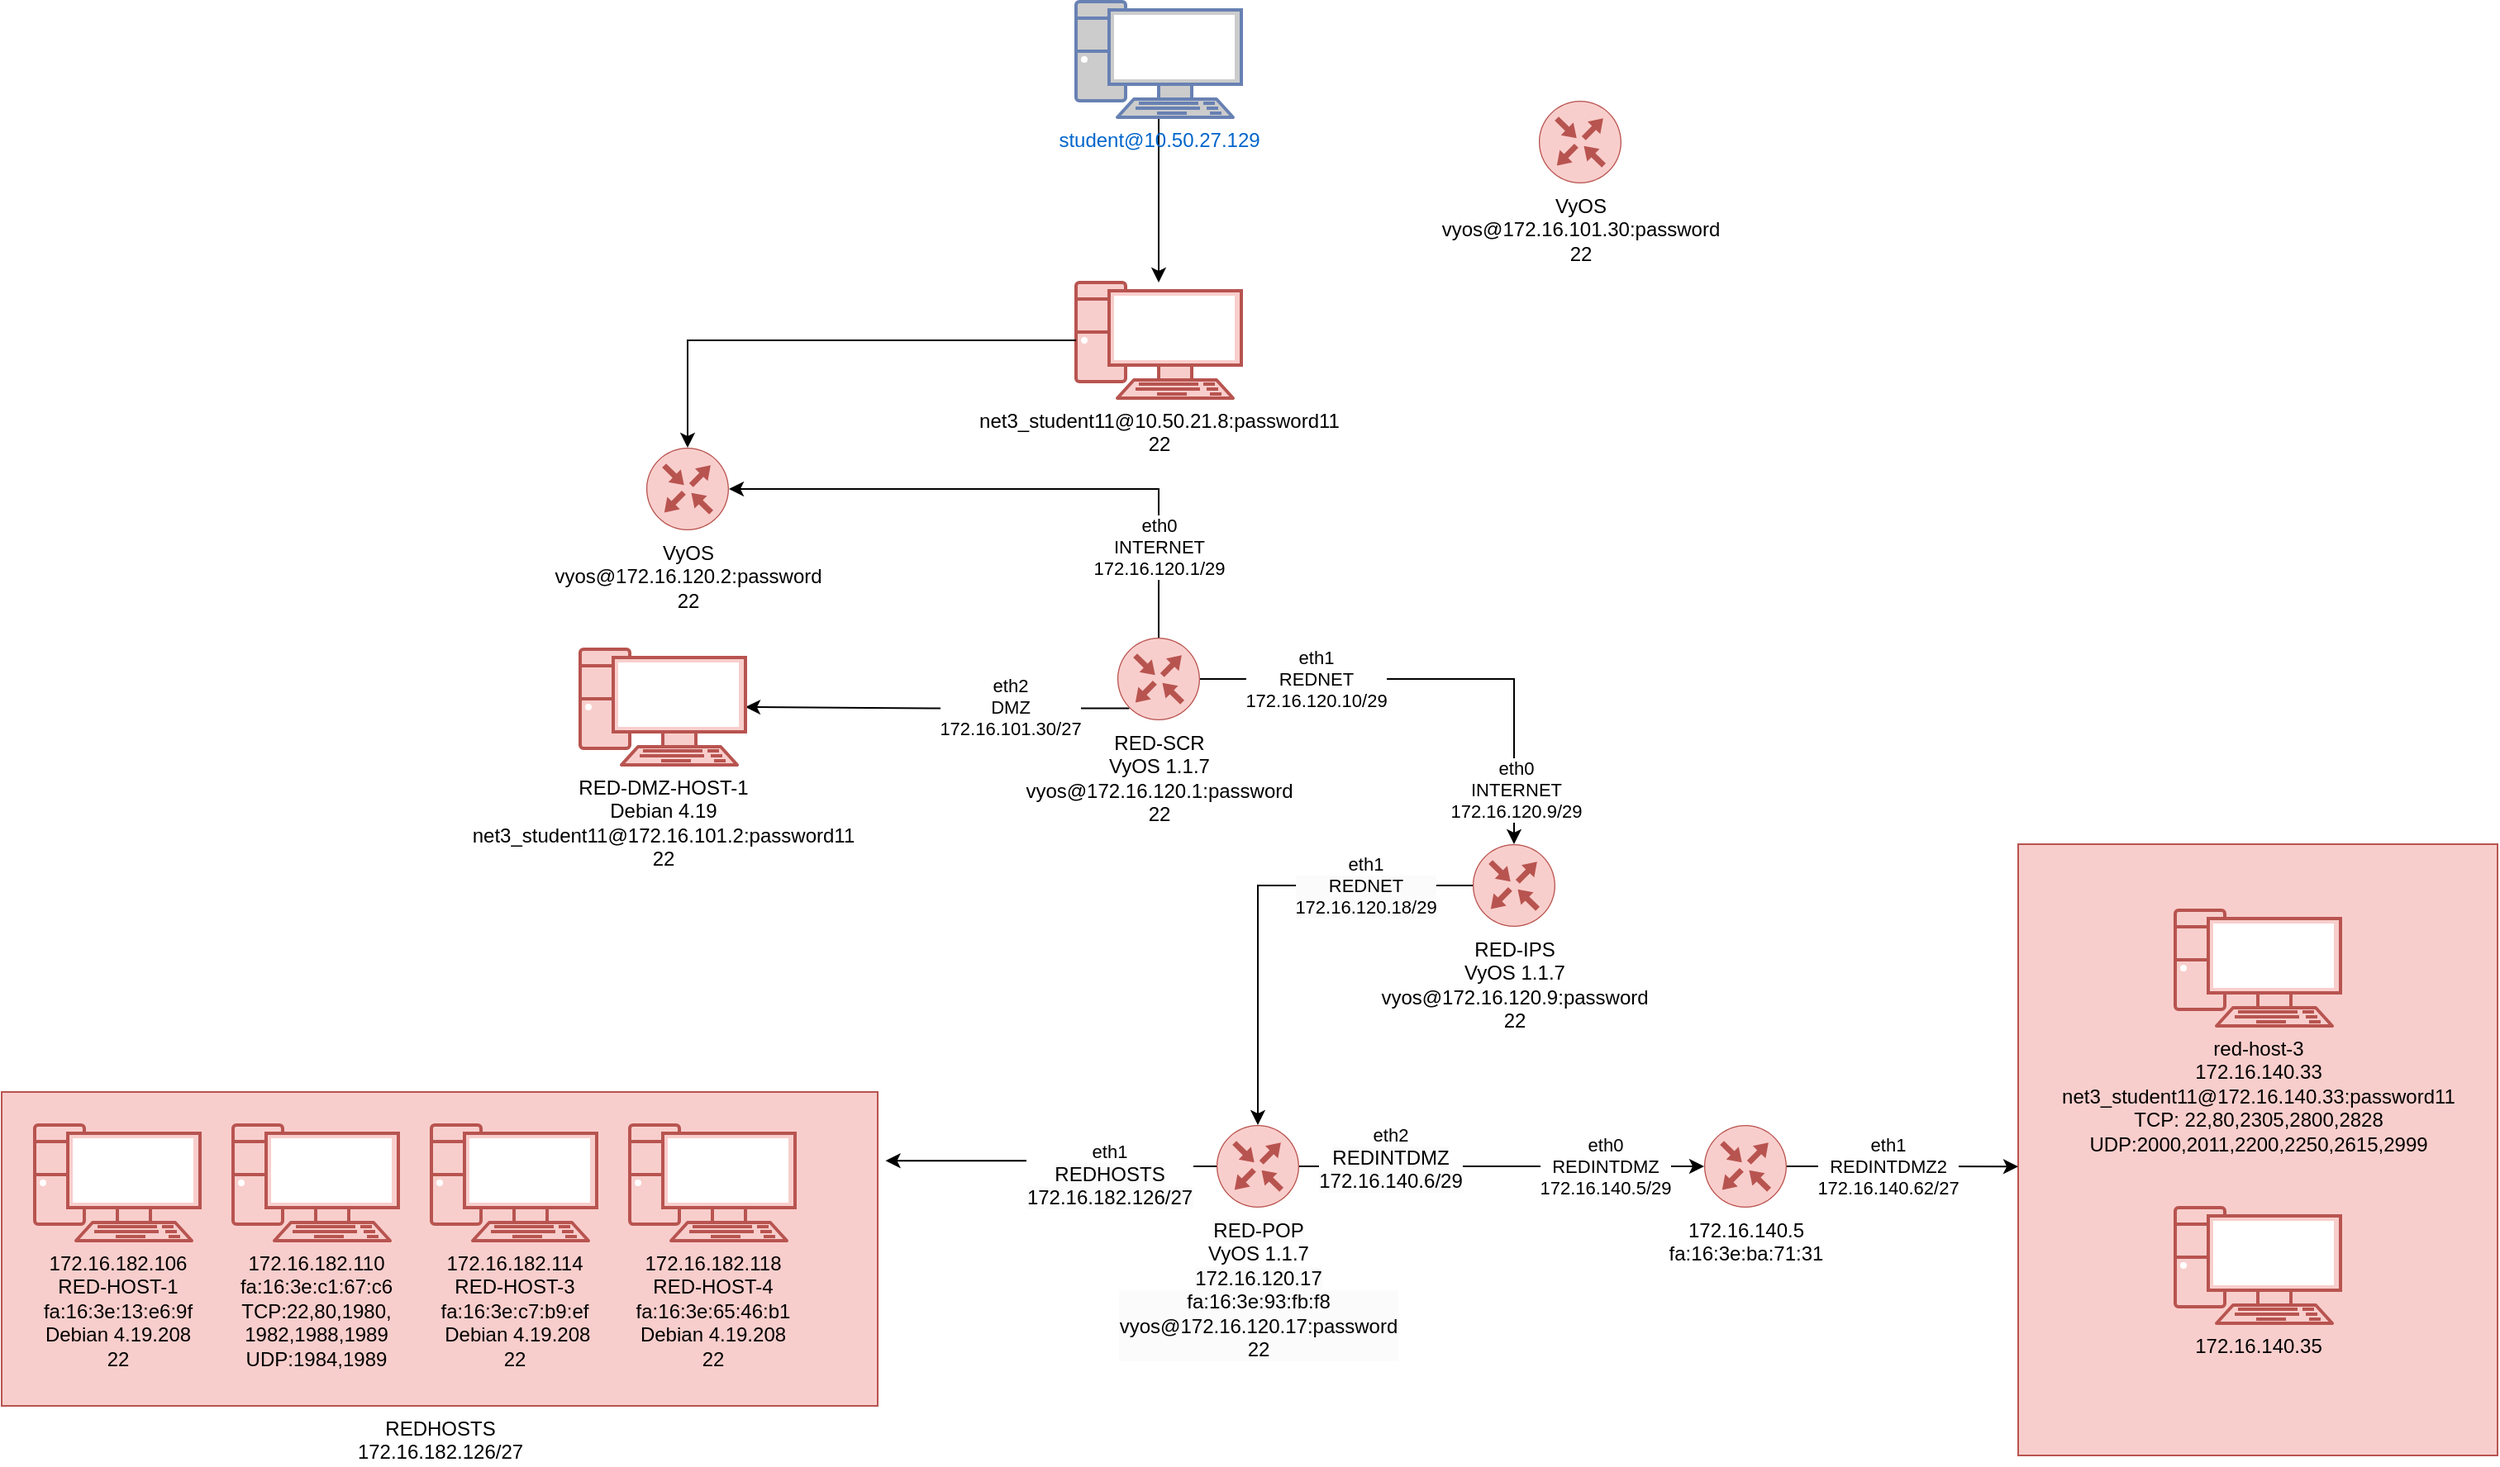 <mxfile version="24.5.3" type="github">
  <diagram name="Page-1" id="rOL_ahlCedQPu7vsrUh-">
    <mxGraphModel dx="1396" dy="784" grid="1" gridSize="10" guides="1" tooltips="1" connect="1" arrows="1" fold="1" page="1" pageScale="1" pageWidth="850" pageHeight="1100" math="0" shadow="0">
      <root>
        <mxCell id="0" />
        <mxCell id="1" parent="0" />
        <mxCell id="YH1SZzw2EUowzHljaErp-50" value="" style="verticalLabelPosition=bottom;verticalAlign=top;html=1;shape=mxgraph.basic.rect;fillColor2=none;strokeWidth=1;size=20;indent=5;fillColor=#f8cecc;strokeColor=#b85450;" vertex="1" parent="1">
          <mxGeometry x="910" y="650" width="290" height="370" as="geometry" />
        </mxCell>
        <mxCell id="YH1SZzw2EUowzHljaErp-6" style="edgeStyle=orthogonalEdgeStyle;rounded=0;orthogonalLoop=1;jettySize=auto;html=1;" edge="1" parent="1" source="YH1SZzw2EUowzHljaErp-1" target="YH1SZzw2EUowzHljaErp-2">
          <mxGeometry relative="1" as="geometry" />
        </mxCell>
        <mxCell id="YH1SZzw2EUowzHljaErp-1" value="student@10.50.27.129" style="fontColor=#0066CC;verticalAlign=top;verticalLabelPosition=bottom;labelPosition=center;align=center;html=1;outlineConnect=0;fillColor=#CCCCCC;strokeColor=#6881B3;gradientColor=none;gradientDirection=north;strokeWidth=2;shape=mxgraph.networks.pc;" vertex="1" parent="1">
          <mxGeometry x="340" y="140" width="100" height="70" as="geometry" />
        </mxCell>
        <mxCell id="YH1SZzw2EUowzHljaErp-2" value="net3_student11@10.50.21.8:password11&lt;div&gt;22&lt;/div&gt;" style="verticalAlign=top;verticalLabelPosition=bottom;labelPosition=center;align=center;html=1;outlineConnect=0;fillColor=#f8cecc;strokeColor=#b85450;gradientDirection=north;strokeWidth=2;shape=mxgraph.networks.pc;" vertex="1" parent="1">
          <mxGeometry x="340" y="310" width="100" height="70" as="geometry" />
        </mxCell>
        <mxCell id="YH1SZzw2EUowzHljaErp-9" value="eth2&lt;div&gt;DMZ&lt;/div&gt;&lt;div&gt;172.16.101.30/27&lt;br&gt;&lt;/div&gt;" style="edgeStyle=orthogonalEdgeStyle;rounded=0;orthogonalLoop=1;jettySize=auto;html=1;entryX=1;entryY=0.5;entryDx=0;entryDy=0;entryPerimeter=0;exitX=0.145;exitY=0.855;exitDx=0;exitDy=0;exitPerimeter=0;" edge="1" parent="1" source="YH1SZzw2EUowzHljaErp-3" target="YH1SZzw2EUowzHljaErp-8">
          <mxGeometry x="-0.38" y="-1" relative="1" as="geometry">
            <mxPoint x="240" y="545" as="targetPoint" />
            <mxPoint as="offset" />
          </mxGeometry>
        </mxCell>
        <mxCell id="YH1SZzw2EUowzHljaErp-3" value="RED-SCR&lt;div&gt;VyOS 1.1.7&lt;br&gt;&lt;div&gt;vyos@172.16.120.1:password&lt;div&gt;22&lt;/div&gt;&lt;/div&gt;&lt;/div&gt;" style="sketch=0;points=[[0.5,0,0],[1,0.5,0],[0.5,1,0],[0,0.5,0],[0.145,0.145,0],[0.856,0.145,0],[0.855,0.856,0],[0.145,0.855,0]];verticalLabelPosition=bottom;html=1;verticalAlign=top;aspect=fixed;align=center;pointerEvents=1;shape=mxgraph.cisco19.rect;prIcon=router;fillColor=#f8cecc;strokeColor=#b85450;" vertex="1" parent="1">
          <mxGeometry x="365" y="525" width="50" height="50" as="geometry" />
        </mxCell>
        <mxCell id="YH1SZzw2EUowzHljaErp-7" style="edgeStyle=orthogonalEdgeStyle;rounded=0;orthogonalLoop=1;jettySize=auto;html=1;entryX=0.5;entryY=0;entryDx=0;entryDy=0;entryPerimeter=0;" edge="1" parent="1" source="YH1SZzw2EUowzHljaErp-2" target="YH1SZzw2EUowzHljaErp-27">
          <mxGeometry relative="1" as="geometry" />
        </mxCell>
        <mxCell id="YH1SZzw2EUowzHljaErp-8" value="RED-DMZ-HOST-1&lt;div&gt;Debian 4.19&lt;br&gt;&lt;div&gt;net3_student11@172.16.101.2:password11&lt;div&gt;22&lt;/div&gt;&lt;/div&gt;&lt;/div&gt;" style="verticalAlign=top;verticalLabelPosition=bottom;labelPosition=center;align=center;html=1;outlineConnect=0;fillColor=#f8cecc;strokeColor=#b85450;gradientDirection=north;strokeWidth=2;shape=mxgraph.networks.pc;" vertex="1" parent="1">
          <mxGeometry x="40" y="532" width="100" height="70" as="geometry" />
        </mxCell>
        <mxCell id="YH1SZzw2EUowzHljaErp-20" value="&lt;div&gt;eth1&lt;div style=&quot;background-color: rgb(251, 251, 251);&quot;&gt;REDNET&lt;/div&gt;&lt;div style=&quot;background-color: rgb(251, 251, 251);&quot;&gt;172.16.120.18/29&lt;/div&gt;&lt;/div&gt;" style="edgeStyle=orthogonalEdgeStyle;rounded=0;orthogonalLoop=1;jettySize=auto;html=1;exitX=0;exitY=0.5;exitDx=0;exitDy=0;exitPerimeter=0;entryX=0.5;entryY=0;entryDx=0;entryDy=0;entryPerimeter=0;" edge="1" parent="1" source="YH1SZzw2EUowzHljaErp-10" target="YH1SZzw2EUowzHljaErp-33">
          <mxGeometry x="-0.525" relative="1" as="geometry">
            <mxPoint x="800" y="655" as="sourcePoint" />
            <mxPoint x="740" y="780" as="targetPoint" />
            <mxPoint as="offset" />
          </mxGeometry>
        </mxCell>
        <mxCell id="YH1SZzw2EUowzHljaErp-10" value="RED-IPS&lt;div&gt;VyOS 1.1.7&lt;br&gt;&lt;div&gt;vyos@172.16.120.9:password&lt;div&gt;22&lt;/div&gt;&lt;/div&gt;&lt;/div&gt;" style="sketch=0;points=[[0.5,0,0],[1,0.5,0],[0.5,1,0],[0,0.5,0],[0.145,0.145,0],[0.856,0.145,0],[0.855,0.856,0],[0.145,0.855,0]];verticalLabelPosition=bottom;html=1;verticalAlign=top;aspect=fixed;align=center;pointerEvents=1;shape=mxgraph.cisco19.rect;prIcon=router;fillColor=#f8cecc;strokeColor=#b85450;" vertex="1" parent="1">
          <mxGeometry x="580" y="650" width="50" height="50" as="geometry" />
        </mxCell>
        <mxCell id="YH1SZzw2EUowzHljaErp-12" value="eth1&lt;div&gt;REDNET&lt;/div&gt;&lt;div&gt;172.16.120.10/29&lt;br&gt;&lt;/div&gt;" style="edgeStyle=orthogonalEdgeStyle;rounded=0;orthogonalLoop=1;jettySize=auto;html=1;entryX=0.5;entryY=0;entryDx=0;entryDy=0;entryPerimeter=0;exitX=1;exitY=0.5;exitDx=0;exitDy=0;exitPerimeter=0;" edge="1" parent="1" source="YH1SZzw2EUowzHljaErp-3" target="YH1SZzw2EUowzHljaErp-10">
          <mxGeometry x="-0.518" relative="1" as="geometry">
            <mxPoint x="450" y="630" as="sourcePoint" />
            <mxPoint as="offset" />
          </mxGeometry>
        </mxCell>
        <mxCell id="YH1SZzw2EUowzHljaErp-29" value="eth0&lt;div&gt;INTERNET&lt;/div&gt;&lt;div&gt;172.16.120.9/29&lt;/div&gt;" style="edgeLabel;html=1;align=center;verticalAlign=middle;resizable=0;points=[];" vertex="1" connectable="0" parent="YH1SZzw2EUowzHljaErp-12">
          <mxGeometry x="0.77" y="1" relative="1" as="geometry">
            <mxPoint as="offset" />
          </mxGeometry>
        </mxCell>
        <mxCell id="YH1SZzw2EUowzHljaErp-27" value="VyOS&lt;div&gt;vyos@172.16.120.2:password&lt;/div&gt;&lt;div&gt;22&lt;/div&gt;" style="sketch=0;points=[[0.5,0,0],[1,0.5,0],[0.5,1,0],[0,0.5,0],[0.145,0.145,0],[0.856,0.145,0],[0.855,0.856,0],[0.145,0.855,0]];verticalLabelPosition=bottom;html=1;verticalAlign=top;aspect=fixed;align=center;pointerEvents=1;shape=mxgraph.cisco19.rect;prIcon=router;fillColor=#f8cecc;strokeColor=#b85450;" vertex="1" parent="1">
          <mxGeometry x="80" y="410" width="50" height="50" as="geometry" />
        </mxCell>
        <mxCell id="YH1SZzw2EUowzHljaErp-28" value="VyOS&lt;div&gt;vyos@172.16.101.30:password&lt;/div&gt;&lt;div&gt;22&lt;/div&gt;" style="sketch=0;points=[[0.5,0,0],[1,0.5,0],[0.5,1,0],[0,0.5,0],[0.145,0.145,0],[0.856,0.145,0],[0.855,0.856,0],[0.145,0.855,0]];verticalLabelPosition=bottom;html=1;verticalAlign=top;aspect=fixed;align=center;pointerEvents=1;shape=mxgraph.cisco19.rect;prIcon=router;fillColor=#f8cecc;strokeColor=#b85450;" vertex="1" parent="1">
          <mxGeometry x="620" y="200" width="50" height="50" as="geometry" />
        </mxCell>
        <mxCell id="YH1SZzw2EUowzHljaErp-32" value="&lt;span style=&quot;color: rgb(0, 0, 0); font-family: Helvetica; font-size: 11px; font-style: normal; font-variant-ligatures: normal; font-variant-caps: normal; font-weight: 400; letter-spacing: normal; orphans: 2; text-align: center; text-indent: 0px; text-transform: none; widows: 2; word-spacing: 0px; -webkit-text-stroke-width: 0px; white-space: nowrap; background-color: rgb(255, 255, 255); text-decoration-thickness: initial; text-decoration-style: initial; text-decoration-color: initial; display: inline !important; float: none;&quot;&gt;eth0&lt;/span&gt;&lt;div style=&quot;forced-color-adjust: none; color: rgb(0, 0, 0); font-family: Helvetica; font-size: 11px; font-style: normal; font-variant-ligatures: normal; font-variant-caps: normal; font-weight: 400; letter-spacing: normal; orphans: 2; text-align: center; text-indent: 0px; text-transform: none; widows: 2; word-spacing: 0px; -webkit-text-stroke-width: 0px; white-space: nowrap; text-decoration-thickness: initial; text-decoration-style: initial; text-decoration-color: initial;&quot;&gt;INTERNET&lt;/div&gt;&lt;div style=&quot;forced-color-adjust: none; color: rgb(0, 0, 0); font-family: Helvetica; font-size: 11px; font-style: normal; font-variant-ligatures: normal; font-variant-caps: normal; font-weight: 400; letter-spacing: normal; orphans: 2; text-align: center; text-indent: 0px; text-transform: none; widows: 2; word-spacing: 0px; -webkit-text-stroke-width: 0px; white-space: nowrap; text-decoration-thickness: initial; text-decoration-style: initial; text-decoration-color: initial;&quot;&gt;172.16.120.1/29&lt;/div&gt;" style="edgeStyle=orthogonalEdgeStyle;rounded=0;orthogonalLoop=1;jettySize=auto;html=1;exitX=0.5;exitY=0;exitDx=0;exitDy=0;exitPerimeter=0;entryX=1;entryY=0.5;entryDx=0;entryDy=0;entryPerimeter=0;" edge="1" parent="1" source="YH1SZzw2EUowzHljaErp-3" target="YH1SZzw2EUowzHljaErp-27">
          <mxGeometry x="-0.686" relative="1" as="geometry">
            <mxPoint as="offset" />
          </mxGeometry>
        </mxCell>
        <mxCell id="YH1SZzw2EUowzHljaErp-33" value="&lt;span style=&quot;color: rgb(0, 0, 0); font-family: Helvetica; font-size: 12px; font-style: normal; font-variant-ligatures: normal; font-variant-caps: normal; font-weight: 400; letter-spacing: normal; orphans: 2; text-align: center; text-indent: 0px; text-transform: none; widows: 2; word-spacing: 0px; -webkit-text-stroke-width: 0px; white-space: nowrap; background-color: rgb(251, 251, 251); text-decoration-thickness: initial; text-decoration-style: initial; text-decoration-color: initial; display: inline !important; float: none;&quot;&gt;RED-POP&lt;/span&gt;&lt;div&gt;VyOS 1.1.7&lt;br&gt;&lt;div&gt;&lt;span style=&quot;color: rgb(0, 0, 0); font-family: Helvetica; font-size: 12px; font-style: normal; font-variant-ligatures: normal; font-variant-caps: normal; font-weight: 400; letter-spacing: normal; orphans: 2; text-align: center; text-indent: 0px; text-transform: none; widows: 2; word-spacing: 0px; -webkit-text-stroke-width: 0px; white-space: nowrap; background-color: rgb(251, 251, 251); text-decoration-thickness: initial; text-decoration-style: initial; text-decoration-color: initial; display: inline !important; float: none;&quot;&gt;172.16.120.17&lt;/span&gt;&lt;div style=&quot;forced-color-adjust: none; color: rgb(0, 0, 0); font-family: Helvetica; font-size: 12px; font-style: normal; font-variant-ligatures: normal; font-variant-caps: normal; font-weight: 400; letter-spacing: normal; orphans: 2; text-align: center; text-indent: 0px; text-transform: none; widows: 2; word-spacing: 0px; -webkit-text-stroke-width: 0px; white-space: nowrap; background-color: rgb(251, 251, 251); text-decoration-thickness: initial; text-decoration-style: initial; text-decoration-color: initial;&quot;&gt;fa:16:3e:93:fb:f8&lt;br style=&quot;forced-color-adjust: none;&quot;&gt;&lt;/div&gt;&lt;div style=&quot;forced-color-adjust: none; color: rgb(0, 0, 0); font-family: Helvetica; font-size: 12px; font-style: normal; font-variant-ligatures: normal; font-variant-caps: normal; font-weight: 400; letter-spacing: normal; orphans: 2; text-align: center; text-indent: 0px; text-transform: none; widows: 2; word-spacing: 0px; -webkit-text-stroke-width: 0px; white-space: nowrap; background-color: rgb(251, 251, 251); text-decoration-thickness: initial; text-decoration-style: initial; text-decoration-color: initial;&quot;&gt;vyos@172.16.120.17:password&lt;/div&gt;&lt;div style=&quot;forced-color-adjust: none; color: rgb(0, 0, 0); font-family: Helvetica; font-size: 12px; font-style: normal; font-variant-ligatures: normal; font-variant-caps: normal; font-weight: 400; letter-spacing: normal; orphans: 2; text-align: center; text-indent: 0px; text-transform: none; widows: 2; word-spacing: 0px; -webkit-text-stroke-width: 0px; white-space: nowrap; background-color: rgb(251, 251, 251); text-decoration-thickness: initial; text-decoration-style: initial; text-decoration-color: initial;&quot;&gt;22&lt;/div&gt;&lt;/div&gt;&lt;/div&gt;" style="sketch=0;points=[[0.5,0,0],[1,0.5,0],[0.5,1,0],[0,0.5,0],[0.145,0.145,0],[0.856,0.145,0],[0.855,0.856,0],[0.145,0.855,0]];verticalLabelPosition=bottom;html=1;verticalAlign=top;aspect=fixed;align=center;pointerEvents=1;shape=mxgraph.cisco19.rect;prIcon=router;fillColor=#f8cecc;strokeColor=#b85450;" vertex="1" parent="1">
          <mxGeometry x="425" y="820" width="50" height="50" as="geometry" />
        </mxCell>
        <mxCell id="YH1SZzw2EUowzHljaErp-34" value="REDHOSTS&lt;div&gt;172.16.182.126/27&lt;br&gt;&lt;/div&gt;" style="verticalLabelPosition=bottom;verticalAlign=top;html=1;shape=mxgraph.basic.rect;fillColor2=none;strokeWidth=1;size=20;indent=5;fillColor=#f8cecc;strokeColor=#b85450;" vertex="1" parent="1">
          <mxGeometry x="-310" y="800" width="530" height="190" as="geometry" />
        </mxCell>
        <mxCell id="YH1SZzw2EUowzHljaErp-36" value="eth2&lt;div&gt;&lt;span style=&quot;font-size: 12px; background-color: rgb(251, 251, 251);&quot;&gt;REDINTDMZ&lt;/span&gt;&lt;div style=&quot;font-size: 12px; background-color: rgb(251, 251, 251);&quot;&gt;172.16.140.6/29&lt;/div&gt;&lt;/div&gt;" style="edgeStyle=orthogonalEdgeStyle;rounded=0;orthogonalLoop=1;jettySize=auto;html=1;exitX=1;exitY=0.5;exitDx=0;exitDy=0;exitPerimeter=0;entryX=0;entryY=0.5;entryDx=0;entryDy=0;entryPerimeter=0;" edge="1" parent="1" source="YH1SZzw2EUowzHljaErp-33" target="YH1SZzw2EUowzHljaErp-43">
          <mxGeometry x="-0.551" y="5" relative="1" as="geometry">
            <mxPoint x="640" y="820" as="targetPoint" />
            <mxPoint as="offset" />
          </mxGeometry>
        </mxCell>
        <mxCell id="YH1SZzw2EUowzHljaErp-44" value="eth0&lt;div&gt;REDINTDMZ&lt;br&gt;&lt;/div&gt;&lt;div&gt;172.16.140.5/29&lt;br&gt;&lt;/div&gt;" style="edgeLabel;html=1;align=center;verticalAlign=middle;resizable=0;points=[];" vertex="1" connectable="0" parent="YH1SZzw2EUowzHljaErp-36">
          <mxGeometry x="0.689" y="1" relative="1" as="geometry">
            <mxPoint x="-22" y="1" as="offset" />
          </mxGeometry>
        </mxCell>
        <mxCell id="YH1SZzw2EUowzHljaErp-37" value="eth1&lt;div&gt;&lt;span style=&quot;font-size: 12px; background-color: rgb(251, 251, 251);&quot;&gt;REDHOSTS&lt;/span&gt;&lt;div style=&quot;font-size: 12px; background-color: rgb(251, 251, 251);&quot;&gt;172.16.182.126/27&lt;/div&gt;&lt;/div&gt;" style="edgeStyle=orthogonalEdgeStyle;rounded=0;orthogonalLoop=1;jettySize=auto;html=1;exitX=0;exitY=0.5;exitDx=0;exitDy=0;exitPerimeter=0;entryX=1.009;entryY=0.219;entryDx=0;entryDy=0;entryPerimeter=0;" edge="1" parent="1" source="YH1SZzw2EUowzHljaErp-33" target="YH1SZzw2EUowzHljaErp-34">
          <mxGeometry x="-0.362" y="5" relative="1" as="geometry">
            <mxPoint as="offset" />
          </mxGeometry>
        </mxCell>
        <mxCell id="YH1SZzw2EUowzHljaErp-38" value="172.16.182.106&lt;div&gt;RED-HOST-1&lt;br&gt;&lt;div&gt;fa:16:3e:13:e6:9f&lt;br&gt;&lt;/div&gt;&lt;div&gt;Debian 4.19.208&lt;/div&gt;&lt;div&gt;22&lt;/div&gt;&lt;/div&gt;" style="verticalAlign=top;verticalLabelPosition=bottom;labelPosition=center;align=center;html=1;outlineConnect=0;fillColor=#f8cecc;strokeColor=#b85450;gradientDirection=north;strokeWidth=2;shape=mxgraph.networks.pc;" vertex="1" parent="1">
          <mxGeometry x="-290" y="820" width="100" height="70" as="geometry" />
        </mxCell>
        <mxCell id="YH1SZzw2EUowzHljaErp-39" value="172.16.182.114&lt;div&gt;RED-HOST-3&lt;br&gt;&lt;div&gt;fa:16:3e:c7:b9:ef&lt;br&gt;&lt;/div&gt;&lt;div&gt;&amp;nbsp;Debian 4.19.208&lt;br&gt;&lt;/div&gt;&lt;div&gt;22&lt;/div&gt;&lt;/div&gt;" style="verticalAlign=top;verticalLabelPosition=bottom;labelPosition=center;align=center;html=1;outlineConnect=0;fillColor=#f8cecc;strokeColor=#b85450;gradientDirection=north;strokeWidth=2;shape=mxgraph.networks.pc;" vertex="1" parent="1">
          <mxGeometry x="-50" y="820" width="100" height="70" as="geometry" />
        </mxCell>
        <mxCell id="YH1SZzw2EUowzHljaErp-40" value="&lt;div&gt;172.16.182.118&lt;br&gt;&lt;/div&gt;&lt;div&gt;RED-HOST-4&lt;/div&gt;&lt;div&gt;fa:16:3e:65:46:b1&lt;br&gt;&lt;/div&gt;&lt;div&gt;Debian 4.19.208&lt;br&gt;&lt;/div&gt;&lt;div&gt;22&lt;/div&gt;" style="verticalAlign=top;verticalLabelPosition=bottom;labelPosition=center;align=center;html=1;outlineConnect=0;fillColor=#f8cecc;strokeColor=#b85450;gradientDirection=north;strokeWidth=2;shape=mxgraph.networks.pc;" vertex="1" parent="1">
          <mxGeometry x="70" y="820" width="100" height="70" as="geometry" />
        </mxCell>
        <mxCell id="YH1SZzw2EUowzHljaErp-42" value="172.16.182.110&lt;div&gt;fa:16:3e:c1:67:c6&lt;br&gt;&lt;/div&gt;&lt;div&gt;TCP:22,80,1980,&lt;/div&gt;&lt;div&gt;1982,&lt;span style=&quot;background-color: initial;&quot;&gt;1988,&lt;/span&gt;&lt;span style=&quot;background-color: initial;&quot;&gt;1989&lt;/span&gt;&lt;/div&gt;&lt;div&gt;&lt;span style=&quot;background-color: initial;&quot;&gt;UDP:1984,1989&lt;/span&gt;&lt;/div&gt;" style="verticalAlign=top;verticalLabelPosition=bottom;labelPosition=center;align=center;html=1;outlineConnect=0;fillColor=#f8cecc;strokeColor=#b85450;gradientDirection=north;strokeWidth=2;shape=mxgraph.networks.pc;" vertex="1" parent="1">
          <mxGeometry x="-170" y="820" width="100" height="70" as="geometry" />
        </mxCell>
        <mxCell id="YH1SZzw2EUowzHljaErp-45" style="edgeStyle=orthogonalEdgeStyle;rounded=0;orthogonalLoop=1;jettySize=auto;html=1;exitX=1;exitY=0.5;exitDx=0;exitDy=0;exitPerimeter=0;" edge="1" parent="1" source="YH1SZzw2EUowzHljaErp-43">
          <mxGeometry relative="1" as="geometry">
            <mxPoint x="910" y="845.19" as="targetPoint" />
          </mxGeometry>
        </mxCell>
        <mxCell id="YH1SZzw2EUowzHljaErp-46" value="eth1&lt;div&gt;REDINTDMZ2&lt;br&gt;&lt;/div&gt;&lt;div&gt;172.16.140.62/27&lt;br&gt;&lt;/div&gt;" style="edgeLabel;html=1;align=center;verticalAlign=middle;resizable=0;points=[];" vertex="1" connectable="0" parent="YH1SZzw2EUowzHljaErp-45">
          <mxGeometry x="-0.355" y="1" relative="1" as="geometry">
            <mxPoint x="15" y="1" as="offset" />
          </mxGeometry>
        </mxCell>
        <mxCell id="YH1SZzw2EUowzHljaErp-43" value="172.16.140.5&lt;div&gt;fa:16:3e:ba:71:31&lt;/div&gt;" style="sketch=0;points=[[0.5,0,0],[1,0.5,0],[0.5,1,0],[0,0.5,0],[0.145,0.145,0],[0.856,0.145,0],[0.855,0.856,0],[0.145,0.855,0]];verticalLabelPosition=bottom;html=1;verticalAlign=top;aspect=fixed;align=center;pointerEvents=1;shape=mxgraph.cisco19.rect;prIcon=router;fillColor=#f8cecc;strokeColor=#b85450;" vertex="1" parent="1">
          <mxGeometry x="720" y="820" width="50" height="50" as="geometry" />
        </mxCell>
        <mxCell id="YH1SZzw2EUowzHljaErp-47" value="red-host-3&lt;div&gt;172.16.140.33&lt;br&gt;&lt;/div&gt;&lt;div&gt;net3_student11@172.16.140.33:password11&lt;br&gt;&lt;/div&gt;&lt;div&gt;TCP: 22,80,2305,2800,2828&lt;/div&gt;&lt;div&gt;UDP:2000,2011,2200,2250,2615,2999&lt;/div&gt;" style="verticalAlign=top;verticalLabelPosition=bottom;labelPosition=center;align=center;html=1;outlineConnect=0;fillColor=#f8cecc;strokeColor=#b85450;gradientDirection=north;strokeWidth=2;shape=mxgraph.networks.pc;" vertex="1" parent="1">
          <mxGeometry x="1005" y="690" width="100" height="70" as="geometry" />
        </mxCell>
        <mxCell id="YH1SZzw2EUowzHljaErp-49" value="172.16.140.35" style="verticalAlign=top;verticalLabelPosition=bottom;labelPosition=center;align=center;html=1;outlineConnect=0;fillColor=#f8cecc;strokeColor=#b85450;gradientDirection=north;strokeWidth=2;shape=mxgraph.networks.pc;" vertex="1" parent="1">
          <mxGeometry x="1005" y="870" width="100" height="70" as="geometry" />
        </mxCell>
      </root>
    </mxGraphModel>
  </diagram>
</mxfile>
